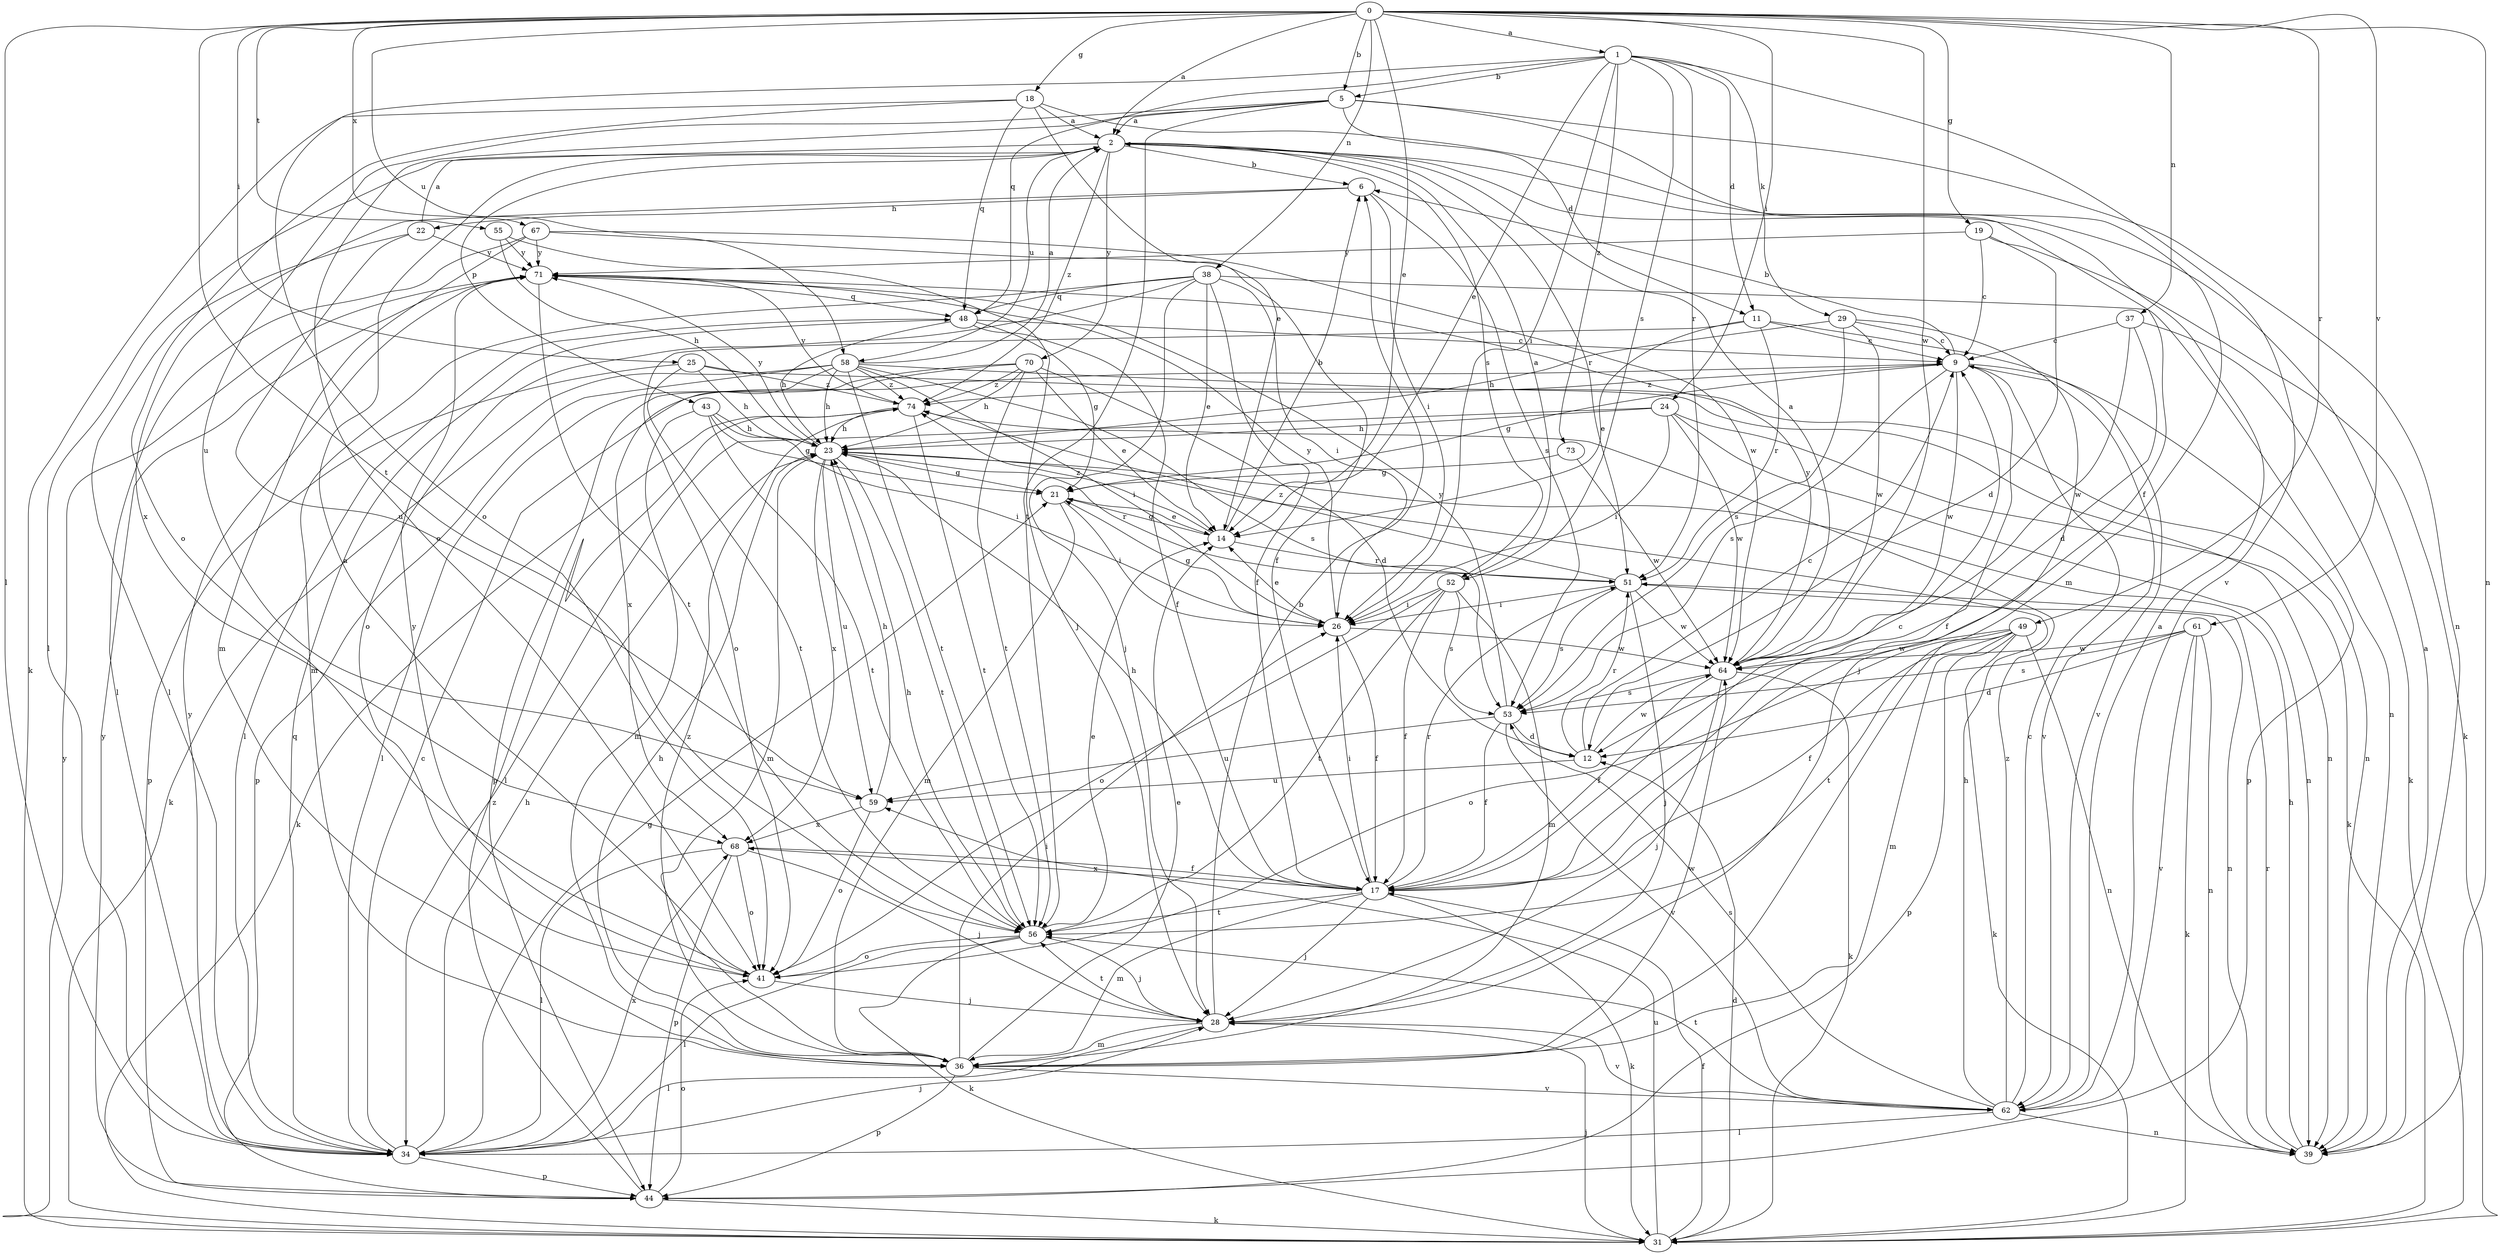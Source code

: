 strict digraph  {
0;
1;
2;
5;
6;
9;
11;
12;
14;
17;
18;
19;
21;
22;
23;
24;
25;
26;
28;
29;
31;
34;
36;
37;
38;
39;
41;
43;
44;
48;
49;
51;
52;
53;
55;
56;
58;
59;
61;
62;
64;
67;
68;
70;
71;
73;
74;
0 -> 1  [label=a];
0 -> 2  [label=a];
0 -> 5  [label=b];
0 -> 14  [label=e];
0 -> 18  [label=g];
0 -> 19  [label=g];
0 -> 24  [label=i];
0 -> 25  [label=i];
0 -> 34  [label=l];
0 -> 37  [label=n];
0 -> 38  [label=n];
0 -> 39  [label=n];
0 -> 49  [label=r];
0 -> 55  [label=t];
0 -> 56  [label=t];
0 -> 58  [label=u];
0 -> 61  [label=v];
0 -> 64  [label=w];
0 -> 67  [label=x];
1 -> 5  [label=b];
1 -> 11  [label=d];
1 -> 14  [label=e];
1 -> 26  [label=i];
1 -> 29  [label=k];
1 -> 41  [label=o];
1 -> 48  [label=q];
1 -> 51  [label=r];
1 -> 52  [label=s];
1 -> 62  [label=v];
1 -> 73  [label=z];
2 -> 6  [label=b];
2 -> 34  [label=l];
2 -> 43  [label=p];
2 -> 51  [label=r];
2 -> 52  [label=s];
2 -> 58  [label=u];
2 -> 70  [label=y];
2 -> 74  [label=z];
5 -> 2  [label=a];
5 -> 11  [label=d];
5 -> 17  [label=f];
5 -> 39  [label=n];
5 -> 41  [label=o];
5 -> 56  [label=t];
5 -> 59  [label=u];
6 -> 22  [label=h];
6 -> 26  [label=i];
6 -> 53  [label=s];
6 -> 68  [label=x];
9 -> 6  [label=b];
9 -> 17  [label=f];
9 -> 21  [label=g];
9 -> 44  [label=p];
9 -> 53  [label=s];
9 -> 62  [label=v];
9 -> 64  [label=w];
9 -> 74  [label=z];
11 -> 9  [label=c];
11 -> 14  [label=e];
11 -> 41  [label=o];
11 -> 51  [label=r];
11 -> 62  [label=v];
12 -> 9  [label=c];
12 -> 51  [label=r];
12 -> 59  [label=u];
12 -> 64  [label=w];
14 -> 6  [label=b];
14 -> 21  [label=g];
14 -> 51  [label=r];
14 -> 74  [label=z];
17 -> 9  [label=c];
17 -> 23  [label=h];
17 -> 26  [label=i];
17 -> 28  [label=j];
17 -> 31  [label=k];
17 -> 36  [label=m];
17 -> 51  [label=r];
17 -> 56  [label=t];
17 -> 68  [label=x];
18 -> 2  [label=a];
18 -> 14  [label=e];
18 -> 31  [label=k];
18 -> 36  [label=m];
18 -> 41  [label=o];
18 -> 48  [label=q];
19 -> 9  [label=c];
19 -> 12  [label=d];
19 -> 31  [label=k];
19 -> 71  [label=y];
21 -> 14  [label=e];
21 -> 26  [label=i];
21 -> 36  [label=m];
22 -> 2  [label=a];
22 -> 34  [label=l];
22 -> 59  [label=u];
22 -> 71  [label=y];
23 -> 21  [label=g];
23 -> 36  [label=m];
23 -> 51  [label=r];
23 -> 56  [label=t];
23 -> 59  [label=u];
23 -> 68  [label=x];
23 -> 71  [label=y];
24 -> 23  [label=h];
24 -> 26  [label=i];
24 -> 31  [label=k];
24 -> 34  [label=l];
24 -> 39  [label=n];
24 -> 64  [label=w];
25 -> 23  [label=h];
25 -> 39  [label=n];
25 -> 44  [label=p];
25 -> 56  [label=t];
25 -> 74  [label=z];
26 -> 14  [label=e];
26 -> 17  [label=f];
26 -> 21  [label=g];
26 -> 64  [label=w];
26 -> 71  [label=y];
28 -> 6  [label=b];
28 -> 34  [label=l];
28 -> 36  [label=m];
28 -> 56  [label=t];
28 -> 62  [label=v];
29 -> 9  [label=c];
29 -> 23  [label=h];
29 -> 28  [label=j];
29 -> 53  [label=s];
29 -> 64  [label=w];
31 -> 12  [label=d];
31 -> 17  [label=f];
31 -> 28  [label=j];
31 -> 59  [label=u];
31 -> 71  [label=y];
34 -> 9  [label=c];
34 -> 21  [label=g];
34 -> 23  [label=h];
34 -> 28  [label=j];
34 -> 44  [label=p];
34 -> 48  [label=q];
34 -> 68  [label=x];
34 -> 71  [label=y];
36 -> 14  [label=e];
36 -> 23  [label=h];
36 -> 26  [label=i];
36 -> 44  [label=p];
36 -> 62  [label=v];
36 -> 64  [label=w];
36 -> 74  [label=z];
37 -> 9  [label=c];
37 -> 12  [label=d];
37 -> 31  [label=k];
37 -> 64  [label=w];
38 -> 14  [label=e];
38 -> 17  [label=f];
38 -> 26  [label=i];
38 -> 28  [label=j];
38 -> 36  [label=m];
38 -> 39  [label=n];
38 -> 41  [label=o];
38 -> 48  [label=q];
39 -> 2  [label=a];
39 -> 23  [label=h];
39 -> 51  [label=r];
41 -> 2  [label=a];
41 -> 28  [label=j];
41 -> 71  [label=y];
43 -> 21  [label=g];
43 -> 23  [label=h];
43 -> 26  [label=i];
43 -> 36  [label=m];
43 -> 56  [label=t];
44 -> 31  [label=k];
44 -> 41  [label=o];
44 -> 71  [label=y];
44 -> 74  [label=z];
48 -> 9  [label=c];
48 -> 17  [label=f];
48 -> 21  [label=g];
48 -> 23  [label=h];
48 -> 34  [label=l];
49 -> 17  [label=f];
49 -> 31  [label=k];
49 -> 36  [label=m];
49 -> 39  [label=n];
49 -> 41  [label=o];
49 -> 44  [label=p];
49 -> 56  [label=t];
49 -> 64  [label=w];
51 -> 26  [label=i];
51 -> 28  [label=j];
51 -> 39  [label=n];
51 -> 53  [label=s];
51 -> 64  [label=w];
51 -> 74  [label=z];
52 -> 2  [label=a];
52 -> 17  [label=f];
52 -> 26  [label=i];
52 -> 36  [label=m];
52 -> 41  [label=o];
52 -> 53  [label=s];
52 -> 56  [label=t];
53 -> 12  [label=d];
53 -> 17  [label=f];
53 -> 59  [label=u];
53 -> 62  [label=v];
53 -> 71  [label=y];
55 -> 23  [label=h];
55 -> 28  [label=j];
55 -> 71  [label=y];
56 -> 14  [label=e];
56 -> 23  [label=h];
56 -> 28  [label=j];
56 -> 31  [label=k];
56 -> 34  [label=l];
56 -> 41  [label=o];
58 -> 2  [label=a];
58 -> 23  [label=h];
58 -> 26  [label=i];
58 -> 31  [label=k];
58 -> 39  [label=n];
58 -> 44  [label=p];
58 -> 53  [label=s];
58 -> 56  [label=t];
58 -> 68  [label=x];
58 -> 74  [label=z];
59 -> 23  [label=h];
59 -> 41  [label=o];
59 -> 68  [label=x];
61 -> 12  [label=d];
61 -> 31  [label=k];
61 -> 39  [label=n];
61 -> 53  [label=s];
61 -> 62  [label=v];
61 -> 64  [label=w];
62 -> 2  [label=a];
62 -> 9  [label=c];
62 -> 23  [label=h];
62 -> 34  [label=l];
62 -> 39  [label=n];
62 -> 53  [label=s];
62 -> 56  [label=t];
62 -> 74  [label=z];
64 -> 2  [label=a];
64 -> 17  [label=f];
64 -> 28  [label=j];
64 -> 31  [label=k];
64 -> 53  [label=s];
64 -> 71  [label=y];
67 -> 17  [label=f];
67 -> 34  [label=l];
67 -> 36  [label=m];
67 -> 64  [label=w];
67 -> 71  [label=y];
68 -> 17  [label=f];
68 -> 28  [label=j];
68 -> 34  [label=l];
68 -> 41  [label=o];
68 -> 44  [label=p];
70 -> 12  [label=d];
70 -> 14  [label=e];
70 -> 23  [label=h];
70 -> 34  [label=l];
70 -> 44  [label=p];
70 -> 56  [label=t];
70 -> 74  [label=z];
71 -> 48  [label=q];
71 -> 56  [label=t];
73 -> 21  [label=g];
73 -> 64  [label=w];
74 -> 23  [label=h];
74 -> 31  [label=k];
74 -> 56  [label=t];
74 -> 71  [label=y];
}
